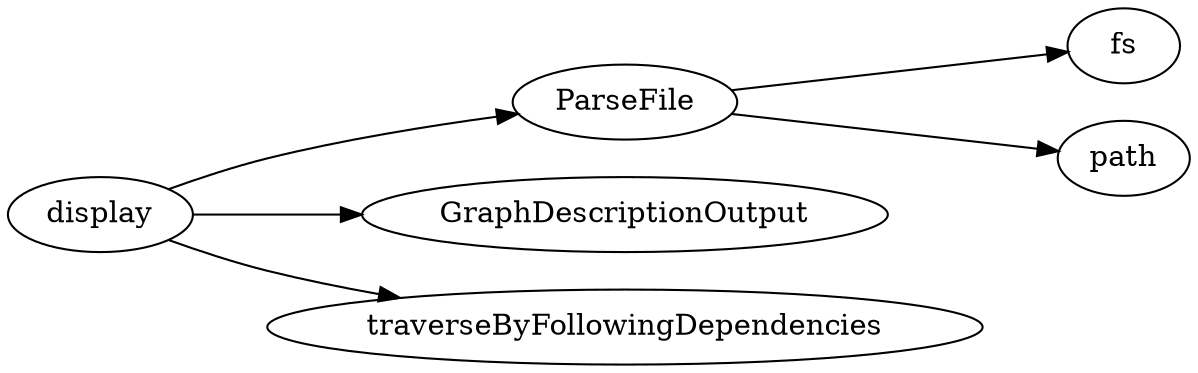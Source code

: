digraph G {
	 rankdir="LR"
	 "display" -> "ParseFile"
	 "display" -> "GraphDescriptionOutput"
	 "display" -> "traverseByFollowingDependencies"
	 "ParseFile" -> "fs"
	 "ParseFile" -> "path"
}
